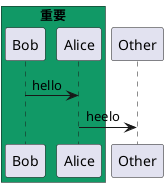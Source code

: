 @startuml 包裹
box "重要" #119966
participant Bob
participant Alice
end box

participant Other

Bob -> Alice : hello
Alice -> Other : heelo
@enduml